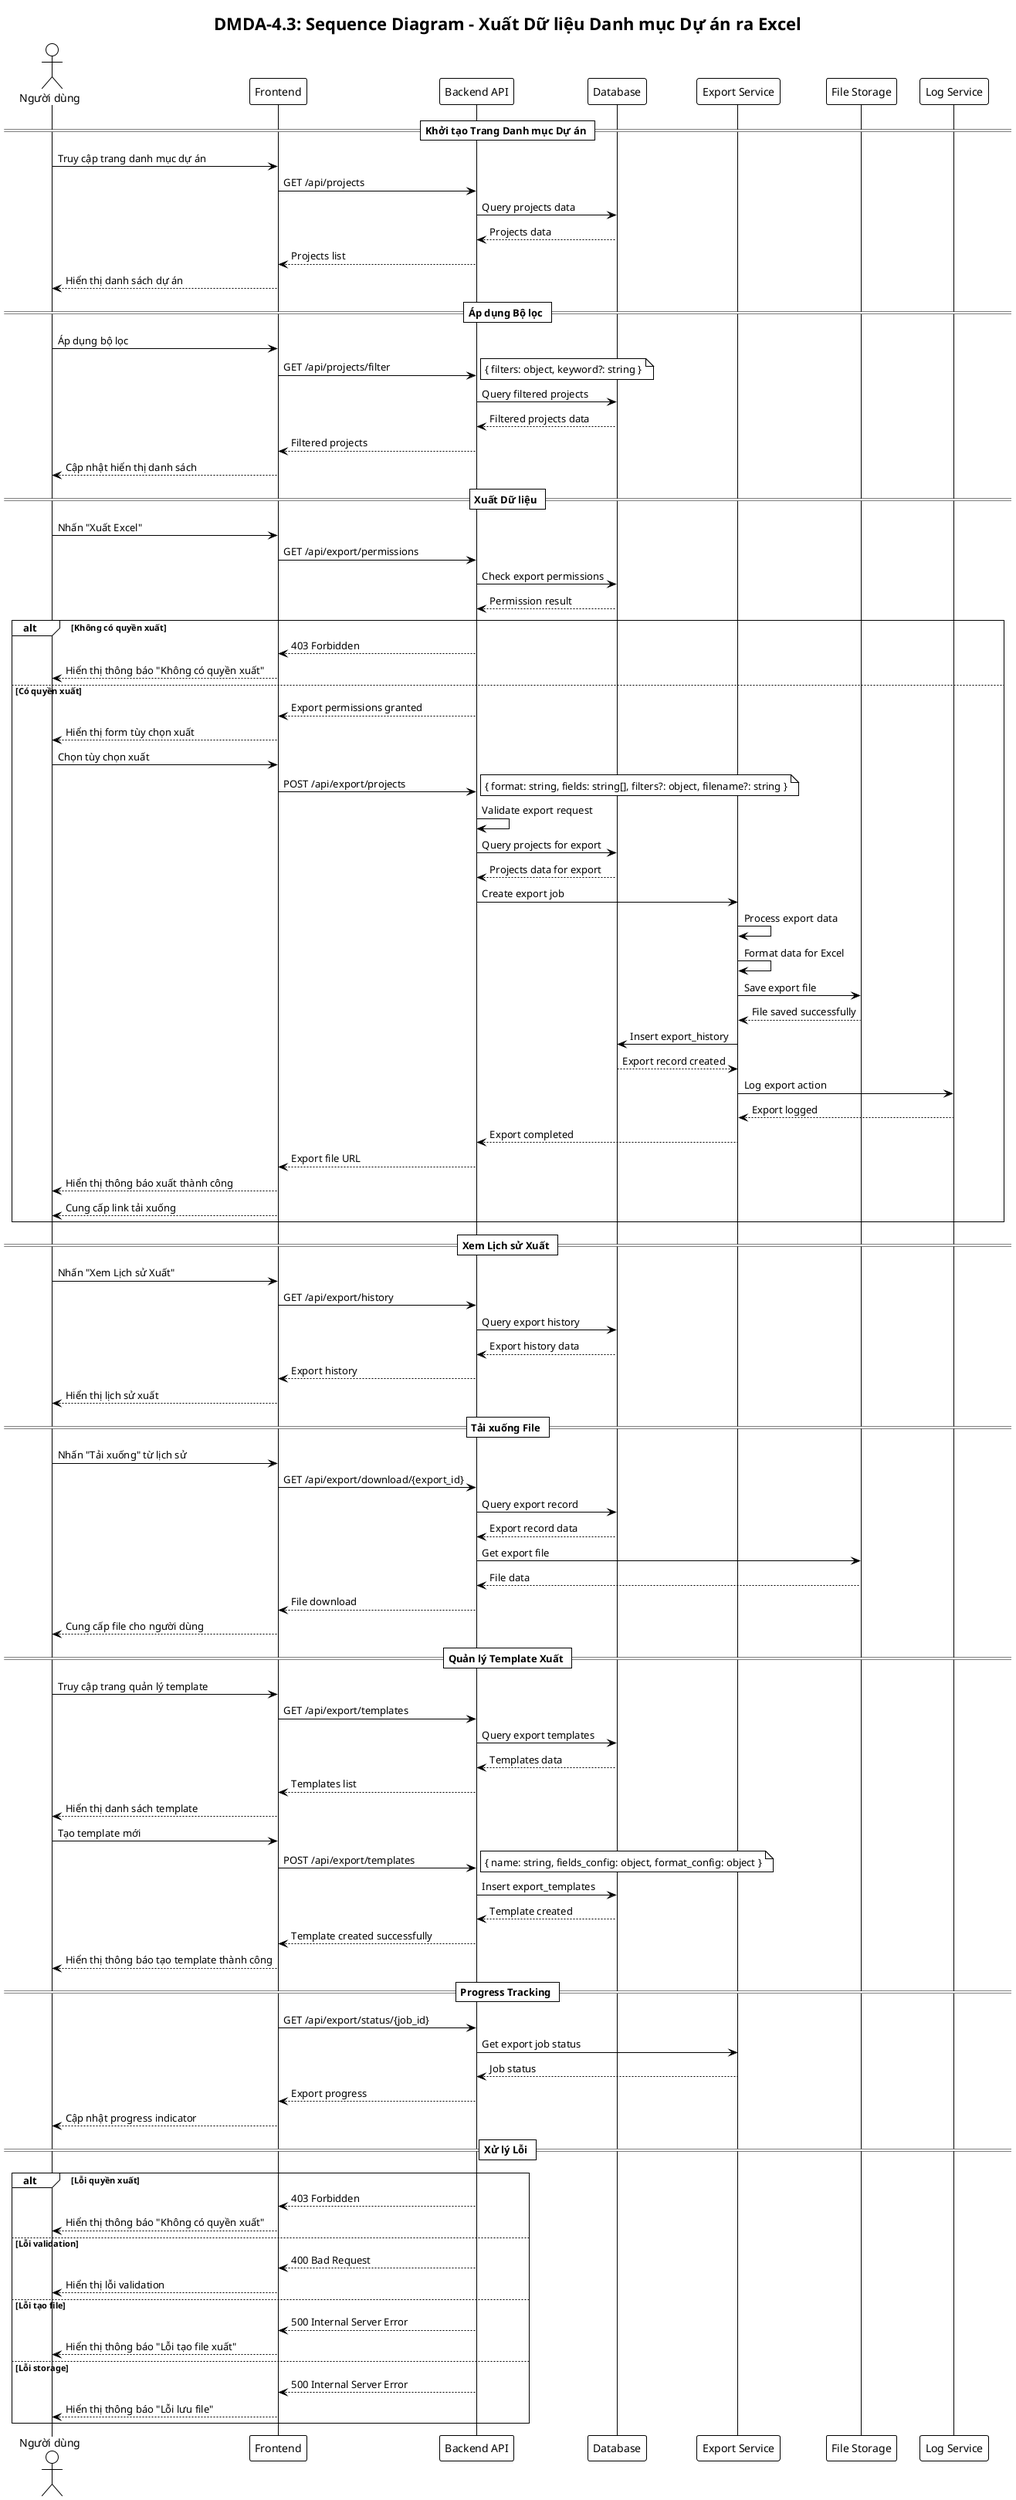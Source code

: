@startuml DMDA-4.3 Sequence Diagram
!theme plain
skinparam sequenceFontSize 12

title DMDA-4.3: Sequence Diagram - Xuất Dữ liệu Danh mục Dự án ra Excel

actor "Người dùng" as U
participant "Frontend" as F
participant "Backend API" as B
participant "Database" as D
participant "Export Service" as ES
participant "File Storage" as FS
participant "Log Service" as L

== Khởi tạo Trang Danh mục Dự án ==

U -> F: Truy cập trang danh mục dự án
F -> B: GET /api/projects
B -> D: Query projects data
D --> B: Projects data
B --> F: Projects list
F --> U: Hiển thị danh sách dự án

== Áp dụng Bộ lọc ==

U -> F: Áp dụng bộ lọc
F -> B: GET /api/projects/filter
note right: { filters: object, keyword?: string }

B -> D: Query filtered projects
D --> B: Filtered projects data
B --> F: Filtered projects
F --> U: Cập nhật hiển thị danh sách

== Xuất Dữ liệu ==

U -> F: Nhấn "Xuất Excel"
F -> B: GET /api/export/permissions
B -> D: Check export permissions
D --> B: Permission result

alt Không có quyền xuất
    B --> F: 403 Forbidden
    F --> U: Hiển thị thông báo "Không có quyền xuất"
else Có quyền xuất
    B --> F: Export permissions granted
    F --> U: Hiển thị form tùy chọn xuất
    
    U -> F: Chọn tùy chọn xuất
    F -> B: POST /api/export/projects
    note right: { format: string, fields: string[], filters?: object, filename?: string }
    
    B -> B: Validate export request
    B -> D: Query projects for export
    D --> B: Projects data for export
    
    B -> ES: Create export job
    ES -> ES: Process export data
    ES -> ES: Format data for Excel
    ES -> FS: Save export file
    FS --> ES: File saved successfully
    ES -> D: Insert export_history
    D --> ES: Export record created
    ES -> L: Log export action
    L --> ES: Export logged
    ES --> B: Export completed
    B --> F: Export file URL
    F --> U: Hiển thị thông báo xuất thành công
    F --> U: Cung cấp link tải xuống
end

== Xem Lịch sử Xuất ==

U -> F: Nhấn "Xem Lịch sử Xuất"
F -> B: GET /api/export/history
B -> D: Query export history
D --> B: Export history data
B --> F: Export history
F --> U: Hiển thị lịch sử xuất

== Tải xuống File ==

U -> F: Nhấn "Tải xuống" từ lịch sử
F -> B: GET /api/export/download/{export_id}
B -> D: Query export record
D --> B: Export record data
B -> FS: Get export file
FS --> B: File data
B --> F: File download
F --> U: Cung cấp file cho người dùng

== Quản lý Template Xuất ==

U -> F: Truy cập trang quản lý template
F -> B: GET /api/export/templates
B -> D: Query export templates
D --> B: Templates data
B --> F: Templates list
F --> U: Hiển thị danh sách template

U -> F: Tạo template mới
F -> B: POST /api/export/templates
note right: { name: string, fields_config: object, format_config: object }

B -> D: Insert export_templates
D --> B: Template created
B --> F: Template created successfully
F --> U: Hiển thị thông báo tạo template thành công

== Progress Tracking ==

F -> B: GET /api/export/status/{job_id}
B -> ES: Get export job status
ES --> B: Job status
B --> F: Export progress
F --> U: Cập nhật progress indicator

== Xử lý Lỗi ==

alt Lỗi quyền xuất
    B --> F: 403 Forbidden
    F --> U: Hiển thị thông báo "Không có quyền xuất"
else Lỗi validation
    B --> F: 400 Bad Request
    F --> U: Hiển thị lỗi validation
else Lỗi tạo file
    B --> F: 500 Internal Server Error
    F --> U: Hiển thị thông báo "Lỗi tạo file xuất"
else Lỗi storage
    B --> F: 500 Internal Server Error
    F --> U: Hiển thị thông báo "Lỗi lưu file"
end

@enduml
